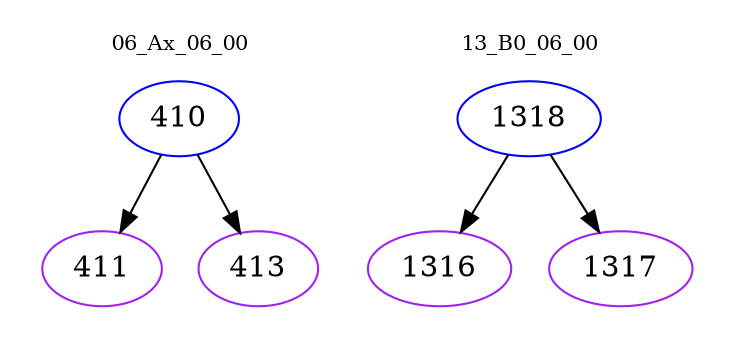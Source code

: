 digraph{
subgraph cluster_0 {
color = white
label = "06_Ax_06_00";
fontsize=10;
T0_410 [label="410", color="blue"]
T0_410 -> T0_411 [color="black"]
T0_411 [label="411", color="purple"]
T0_410 -> T0_413 [color="black"]
T0_413 [label="413", color="purple"]
}
subgraph cluster_1 {
color = white
label = "13_B0_06_00";
fontsize=10;
T1_1318 [label="1318", color="blue"]
T1_1318 -> T1_1316 [color="black"]
T1_1316 [label="1316", color="purple"]
T1_1318 -> T1_1317 [color="black"]
T1_1317 [label="1317", color="purple"]
}
}
